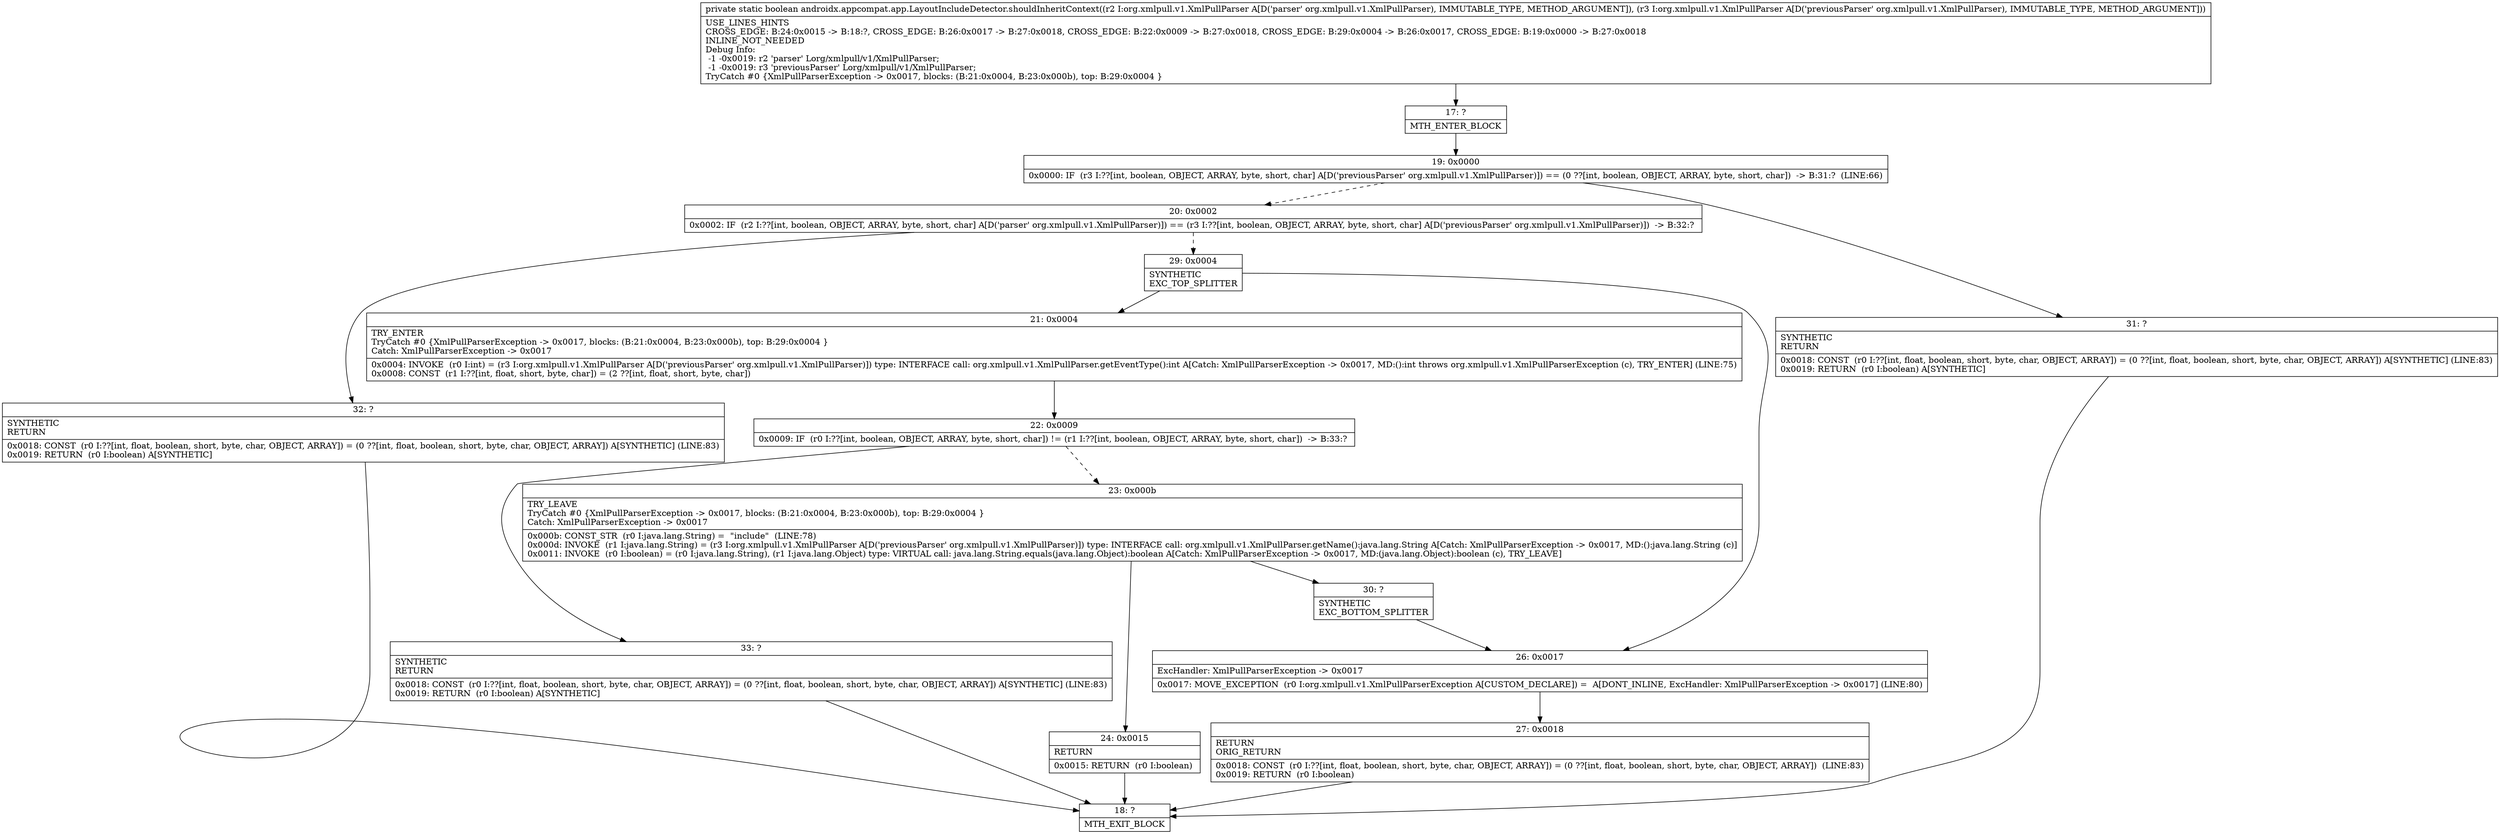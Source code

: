 digraph "CFG forandroidx.appcompat.app.LayoutIncludeDetector.shouldInheritContext(Lorg\/xmlpull\/v1\/XmlPullParser;Lorg\/xmlpull\/v1\/XmlPullParser;)Z" {
Node_17 [shape=record,label="{17\:\ ?|MTH_ENTER_BLOCK\l}"];
Node_19 [shape=record,label="{19\:\ 0x0000|0x0000: IF  (r3 I:??[int, boolean, OBJECT, ARRAY, byte, short, char] A[D('previousParser' org.xmlpull.v1.XmlPullParser)]) == (0 ??[int, boolean, OBJECT, ARRAY, byte, short, char])  \-\> B:31:?  (LINE:66)\l}"];
Node_20 [shape=record,label="{20\:\ 0x0002|0x0002: IF  (r2 I:??[int, boolean, OBJECT, ARRAY, byte, short, char] A[D('parser' org.xmlpull.v1.XmlPullParser)]) == (r3 I:??[int, boolean, OBJECT, ARRAY, byte, short, char] A[D('previousParser' org.xmlpull.v1.XmlPullParser)])  \-\> B:32:? \l}"];
Node_29 [shape=record,label="{29\:\ 0x0004|SYNTHETIC\lEXC_TOP_SPLITTER\l}"];
Node_21 [shape=record,label="{21\:\ 0x0004|TRY_ENTER\lTryCatch #0 \{XmlPullParserException \-\> 0x0017, blocks: (B:21:0x0004, B:23:0x000b), top: B:29:0x0004 \}\lCatch: XmlPullParserException \-\> 0x0017\l|0x0004: INVOKE  (r0 I:int) = (r3 I:org.xmlpull.v1.XmlPullParser A[D('previousParser' org.xmlpull.v1.XmlPullParser)]) type: INTERFACE call: org.xmlpull.v1.XmlPullParser.getEventType():int A[Catch: XmlPullParserException \-\> 0x0017, MD:():int throws org.xmlpull.v1.XmlPullParserException (c), TRY_ENTER] (LINE:75)\l0x0008: CONST  (r1 I:??[int, float, short, byte, char]) = (2 ??[int, float, short, byte, char]) \l}"];
Node_22 [shape=record,label="{22\:\ 0x0009|0x0009: IF  (r0 I:??[int, boolean, OBJECT, ARRAY, byte, short, char]) != (r1 I:??[int, boolean, OBJECT, ARRAY, byte, short, char])  \-\> B:33:? \l}"];
Node_23 [shape=record,label="{23\:\ 0x000b|TRY_LEAVE\lTryCatch #0 \{XmlPullParserException \-\> 0x0017, blocks: (B:21:0x0004, B:23:0x000b), top: B:29:0x0004 \}\lCatch: XmlPullParserException \-\> 0x0017\l|0x000b: CONST_STR  (r0 I:java.lang.String) =  \"include\"  (LINE:78)\l0x000d: INVOKE  (r1 I:java.lang.String) = (r3 I:org.xmlpull.v1.XmlPullParser A[D('previousParser' org.xmlpull.v1.XmlPullParser)]) type: INTERFACE call: org.xmlpull.v1.XmlPullParser.getName():java.lang.String A[Catch: XmlPullParserException \-\> 0x0017, MD:():java.lang.String (c)]\l0x0011: INVOKE  (r0 I:boolean) = (r0 I:java.lang.String), (r1 I:java.lang.Object) type: VIRTUAL call: java.lang.String.equals(java.lang.Object):boolean A[Catch: XmlPullParserException \-\> 0x0017, MD:(java.lang.Object):boolean (c), TRY_LEAVE]\l}"];
Node_24 [shape=record,label="{24\:\ 0x0015|RETURN\l|0x0015: RETURN  (r0 I:boolean) \l}"];
Node_18 [shape=record,label="{18\:\ ?|MTH_EXIT_BLOCK\l}"];
Node_30 [shape=record,label="{30\:\ ?|SYNTHETIC\lEXC_BOTTOM_SPLITTER\l}"];
Node_33 [shape=record,label="{33\:\ ?|SYNTHETIC\lRETURN\l|0x0018: CONST  (r0 I:??[int, float, boolean, short, byte, char, OBJECT, ARRAY]) = (0 ??[int, float, boolean, short, byte, char, OBJECT, ARRAY]) A[SYNTHETIC] (LINE:83)\l0x0019: RETURN  (r0 I:boolean) A[SYNTHETIC]\l}"];
Node_26 [shape=record,label="{26\:\ 0x0017|ExcHandler: XmlPullParserException \-\> 0x0017\l|0x0017: MOVE_EXCEPTION  (r0 I:org.xmlpull.v1.XmlPullParserException A[CUSTOM_DECLARE]) =  A[DONT_INLINE, ExcHandler: XmlPullParserException \-\> 0x0017] (LINE:80)\l}"];
Node_27 [shape=record,label="{27\:\ 0x0018|RETURN\lORIG_RETURN\l|0x0018: CONST  (r0 I:??[int, float, boolean, short, byte, char, OBJECT, ARRAY]) = (0 ??[int, float, boolean, short, byte, char, OBJECT, ARRAY])  (LINE:83)\l0x0019: RETURN  (r0 I:boolean) \l}"];
Node_32 [shape=record,label="{32\:\ ?|SYNTHETIC\lRETURN\l|0x0018: CONST  (r0 I:??[int, float, boolean, short, byte, char, OBJECT, ARRAY]) = (0 ??[int, float, boolean, short, byte, char, OBJECT, ARRAY]) A[SYNTHETIC] (LINE:83)\l0x0019: RETURN  (r0 I:boolean) A[SYNTHETIC]\l}"];
Node_31 [shape=record,label="{31\:\ ?|SYNTHETIC\lRETURN\l|0x0018: CONST  (r0 I:??[int, float, boolean, short, byte, char, OBJECT, ARRAY]) = (0 ??[int, float, boolean, short, byte, char, OBJECT, ARRAY]) A[SYNTHETIC] (LINE:83)\l0x0019: RETURN  (r0 I:boolean) A[SYNTHETIC]\l}"];
MethodNode[shape=record,label="{private static boolean androidx.appcompat.app.LayoutIncludeDetector.shouldInheritContext((r2 I:org.xmlpull.v1.XmlPullParser A[D('parser' org.xmlpull.v1.XmlPullParser), IMMUTABLE_TYPE, METHOD_ARGUMENT]), (r3 I:org.xmlpull.v1.XmlPullParser A[D('previousParser' org.xmlpull.v1.XmlPullParser), IMMUTABLE_TYPE, METHOD_ARGUMENT]))  | USE_LINES_HINTS\lCROSS_EDGE: B:24:0x0015 \-\> B:18:?, CROSS_EDGE: B:26:0x0017 \-\> B:27:0x0018, CROSS_EDGE: B:22:0x0009 \-\> B:27:0x0018, CROSS_EDGE: B:29:0x0004 \-\> B:26:0x0017, CROSS_EDGE: B:19:0x0000 \-\> B:27:0x0018\lINLINE_NOT_NEEDED\lDebug Info:\l  \-1 \-0x0019: r2 'parser' Lorg\/xmlpull\/v1\/XmlPullParser;\l  \-1 \-0x0019: r3 'previousParser' Lorg\/xmlpull\/v1\/XmlPullParser;\lTryCatch #0 \{XmlPullParserException \-\> 0x0017, blocks: (B:21:0x0004, B:23:0x000b), top: B:29:0x0004 \}\l}"];
MethodNode -> Node_17;Node_17 -> Node_19;
Node_19 -> Node_20[style=dashed];
Node_19 -> Node_31;
Node_20 -> Node_29[style=dashed];
Node_20 -> Node_32;
Node_29 -> Node_21;
Node_29 -> Node_26;
Node_21 -> Node_22;
Node_22 -> Node_23[style=dashed];
Node_22 -> Node_33;
Node_23 -> Node_24;
Node_23 -> Node_30;
Node_24 -> Node_18;
Node_30 -> Node_26;
Node_33 -> Node_18;
Node_26 -> Node_27;
Node_27 -> Node_18;
Node_32 -> Node_18;
Node_31 -> Node_18;
}

